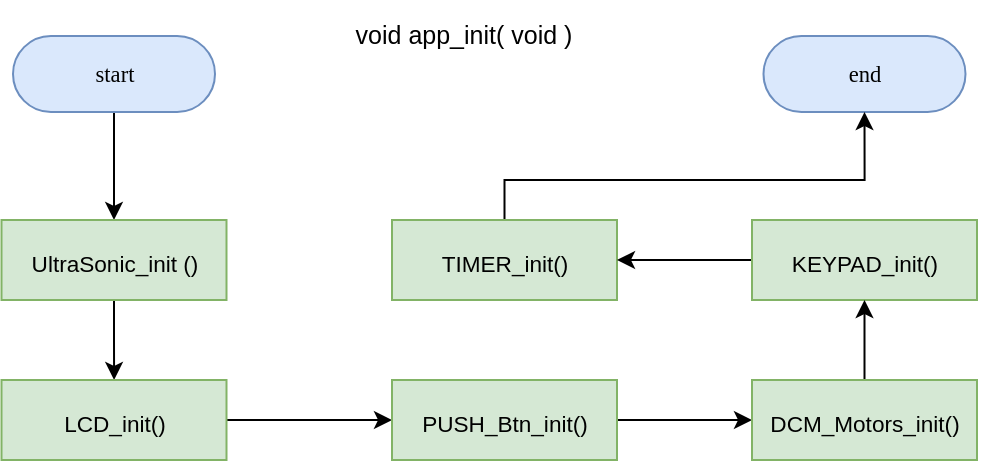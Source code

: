 <mxfile version="21.2.8" type="device">
  <diagram id="C5RBs43oDa-KdzZeNtuy" name="Page-1">
    <mxGraphModel dx="4172" dy="1685" grid="1" gridSize="10" guides="1" tooltips="1" connect="1" arrows="1" fold="1" page="1" pageScale="1" pageWidth="827" pageHeight="1169" math="0" shadow="0">
      <root>
        <mxCell id="WIyWlLk6GJQsqaUBKTNV-0" />
        <mxCell id="WIyWlLk6GJQsqaUBKTNV-1" parent="WIyWlLk6GJQsqaUBKTNV-0" />
        <mxCell id="UC4HS0ma9lEh2T5-tCLA-1" style="edgeStyle=orthogonalEdgeStyle;rounded=0;orthogonalLoop=1;jettySize=auto;html=1;entryX=0.5;entryY=0;entryDx=0;entryDy=0;" edge="1" parent="WIyWlLk6GJQsqaUBKTNV-1" source="t22loXEwvGYVSL7xWseN-0" target="UC4HS0ma9lEh2T5-tCLA-0">
          <mxGeometry relative="1" as="geometry" />
        </mxCell>
        <UserObject label="&lt;div style=&quot;&quot;&gt;&lt;font style=&quot;direction: ltr; letter-spacing: 0px; line-height: 120%; opacity: 1; font-size: 11.29px;&quot;&gt;start&lt;/font&gt;&lt;/div&gt;" Function="EN_DIO_Error_T DIO_init(uint8_t pinNumber, EN_DIO_PORT_T portNumber, EN_DIO_DIRECTION_T direction);" tags="Flowchart" id="t22loXEwvGYVSL7xWseN-0">
          <mxCell style="verticalAlign=middle;align=center;overflow=width;vsdxID=30;fillColor=#dae8fc;shape=stencil(tVLREoIgEPwaHnEQxsl3s/9gEpSJwDko7e+DsEkze2l627vdu5uFRaxyHe8FosR5sCcxqMZ3iO0Rpcp0ApQPCLEasUpaEC3Yi2lS3fOojOhsr3HDmObyMtsVcYqS29Qh5FEfklwrM5OXeUa/yjkcAwfr7TDpiyTfXvjkMR+Vw2A998qaBac5tAKHU1hq3i4oNwjRr9ofvayt/+Rk+yX/4iWA159KpXWKxJx/z0Bopfyw+g4=);strokeColor=#6c8ebf;spacingTop=-1;spacingBottom=-1;spacingLeft=-1;spacingRight=-1;points=[[0.5,1,0],[0.5,0,0],[0,0.5,0],[1,0.5,0]];labelBackgroundColor=none;rounded=1;html=1;whiteSpace=wrap;fontFamily=Calibri;" parent="WIyWlLk6GJQsqaUBKTNV-1" vertex="1">
            <mxGeometry x="-3219.5" y="-1092" width="101" height="38" as="geometry" />
          </mxCell>
        </UserObject>
        <mxCell id="t22loXEwvGYVSL7xWseN-32" value="&lt;font style=&quot;font-size: 12.5px;&quot;&gt;void app_init( void )&lt;/font&gt;" style="text;html=1;strokeColor=none;fillColor=none;align=center;verticalAlign=middle;whiteSpace=wrap;rounded=0;" parent="WIyWlLk6GJQsqaUBKTNV-1" vertex="1">
          <mxGeometry x="-3094" y="-1110" width="200" height="36" as="geometry" />
        </mxCell>
        <UserObject label="&lt;div style=&quot;&quot;&gt;&lt;font style=&quot;direction: ltr; letter-spacing: 0px; line-height: 120%; opacity: 1; font-size: 11.29px;&quot;&gt;end&lt;/font&gt;&lt;/div&gt;" Function="EN_DIO_Error_T DIO_init(uint8_t pinNumber, EN_DIO_PORT_T portNumber, EN_DIO_DIRECTION_T direction);" tags="Flowchart" id="Sz5I-C2nNWflKFqn1XSB-32">
          <mxCell style="verticalAlign=middle;align=center;overflow=width;vsdxID=30;fillColor=#dae8fc;shape=stencil(tVLREoIgEPwaHnEQxsl3s/9gEpSJwDko7e+DsEkze2l627vdu5uFRaxyHe8FosR5sCcxqMZ3iO0Rpcp0ApQPCLEasUpaEC3Yi2lS3fOojOhsr3HDmObyMtsVcYqS29Qh5FEfklwrM5OXeUa/yjkcAwfr7TDpiyTfXvjkMR+Vw2A998qaBac5tAKHU1hq3i4oNwjRr9ofvayt/+Rk+yX/4iWA159KpXWKxJx/z0Bopfyw+g4=);strokeColor=#6c8ebf;spacingTop=-1;spacingBottom=-1;spacingLeft=-1;spacingRight=-1;points=[[0.5,1,0],[0.5,0,0],[0,0.5,0],[1,0.5,0]];labelBackgroundColor=none;rounded=1;html=1;whiteSpace=wrap;fontFamily=Calibri;" parent="WIyWlLk6GJQsqaUBKTNV-1" vertex="1">
            <mxGeometry x="-2844.25" y="-1092" width="101" height="38" as="geometry" />
          </mxCell>
        </UserObject>
        <mxCell id="UC4HS0ma9lEh2T5-tCLA-7" style="edgeStyle=orthogonalEdgeStyle;rounded=0;orthogonalLoop=1;jettySize=auto;html=1;exitX=0.5;exitY=1;exitDx=0;exitDy=0;" edge="1" parent="WIyWlLk6GJQsqaUBKTNV-1" source="UC4HS0ma9lEh2T5-tCLA-0" target="UC4HS0ma9lEh2T5-tCLA-2">
          <mxGeometry relative="1" as="geometry" />
        </mxCell>
        <mxCell id="UC4HS0ma9lEh2T5-tCLA-0" value="&lt;font style=&quot;font-size: 11.29px;&quot;&gt;UltraSonic_init ()&lt;br style=&quot;border-color: var(--border-color); font-size: 11.29px;&quot;&gt;&lt;/font&gt;" style="rounded=0;whiteSpace=wrap;html=1;fontSize=16;fillColor=#d5e8d4;strokeColor=#82b366;" vertex="1" parent="WIyWlLk6GJQsqaUBKTNV-1">
          <mxGeometry x="-3225.25" y="-1000" width="112.5" height="40" as="geometry" />
        </mxCell>
        <mxCell id="UC4HS0ma9lEh2T5-tCLA-8" style="edgeStyle=orthogonalEdgeStyle;rounded=0;orthogonalLoop=1;jettySize=auto;html=1;entryX=0;entryY=0.5;entryDx=0;entryDy=0;" edge="1" parent="WIyWlLk6GJQsqaUBKTNV-1" source="UC4HS0ma9lEh2T5-tCLA-2" target="UC4HS0ma9lEh2T5-tCLA-3">
          <mxGeometry relative="1" as="geometry" />
        </mxCell>
        <mxCell id="UC4HS0ma9lEh2T5-tCLA-2" value="&lt;font style=&quot;font-size: 11.29px;&quot;&gt;LCD_init()&lt;br style=&quot;border-color: var(--border-color); font-size: 11.29px;&quot;&gt;&lt;/font&gt;" style="rounded=0;whiteSpace=wrap;html=1;fontSize=16;fillColor=#d5e8d4;strokeColor=#82b366;" vertex="1" parent="WIyWlLk6GJQsqaUBKTNV-1">
          <mxGeometry x="-3225.25" y="-920" width="112.5" height="40" as="geometry" />
        </mxCell>
        <mxCell id="UC4HS0ma9lEh2T5-tCLA-14" style="edgeStyle=orthogonalEdgeStyle;rounded=0;orthogonalLoop=1;jettySize=auto;html=1;" edge="1" parent="WIyWlLk6GJQsqaUBKTNV-1" source="UC4HS0ma9lEh2T5-tCLA-3" target="UC4HS0ma9lEh2T5-tCLA-6">
          <mxGeometry relative="1" as="geometry" />
        </mxCell>
        <mxCell id="UC4HS0ma9lEh2T5-tCLA-3" value="&lt;font style=&quot;&quot;&gt;&lt;font style=&quot;font-size: 11.29px;&quot;&gt;PUSH_Btn_init()&lt;/font&gt;&lt;br style=&quot;border-color: var(--border-color); font-size: 11.29px;&quot;&gt;&lt;/font&gt;" style="rounded=0;whiteSpace=wrap;html=1;fontSize=16;fillColor=#d5e8d4;strokeColor=#82b366;" vertex="1" parent="WIyWlLk6GJQsqaUBKTNV-1">
          <mxGeometry x="-3030" y="-920" width="112.5" height="40" as="geometry" />
        </mxCell>
        <mxCell id="UC4HS0ma9lEh2T5-tCLA-17" style="edgeStyle=orthogonalEdgeStyle;rounded=0;orthogonalLoop=1;jettySize=auto;html=1;entryX=0.5;entryY=1;entryDx=0;entryDy=0;entryPerimeter=0;" edge="1" parent="WIyWlLk6GJQsqaUBKTNV-1" source="UC4HS0ma9lEh2T5-tCLA-4" target="Sz5I-C2nNWflKFqn1XSB-32">
          <mxGeometry relative="1" as="geometry">
            <Array as="points">
              <mxPoint x="-2974" y="-1020" />
              <mxPoint x="-2794" y="-1020" />
            </Array>
          </mxGeometry>
        </mxCell>
        <mxCell id="UC4HS0ma9lEh2T5-tCLA-4" value="&lt;font style=&quot;&quot;&gt;&lt;font style=&quot;font-size: 11.29px;&quot;&gt;TIMER_init()&lt;/font&gt;&lt;br style=&quot;border-color: var(--border-color); font-size: 11.29px;&quot;&gt;&lt;/font&gt;" style="rounded=0;whiteSpace=wrap;html=1;fontSize=16;fillColor=#d5e8d4;strokeColor=#82b366;" vertex="1" parent="WIyWlLk6GJQsqaUBKTNV-1">
          <mxGeometry x="-3030" y="-1000" width="112.5" height="40" as="geometry" />
        </mxCell>
        <mxCell id="UC4HS0ma9lEh2T5-tCLA-16" style="edgeStyle=orthogonalEdgeStyle;rounded=0;orthogonalLoop=1;jettySize=auto;html=1;exitX=0;exitY=0.5;exitDx=0;exitDy=0;entryX=1;entryY=0.5;entryDx=0;entryDy=0;" edge="1" parent="WIyWlLk6GJQsqaUBKTNV-1" source="UC4HS0ma9lEh2T5-tCLA-5" target="UC4HS0ma9lEh2T5-tCLA-4">
          <mxGeometry relative="1" as="geometry" />
        </mxCell>
        <mxCell id="UC4HS0ma9lEh2T5-tCLA-5" value="&lt;font style=&quot;font-size: 11.29px;&quot;&gt;KEYPAD_init()&lt;br style=&quot;border-color: var(--border-color); font-size: 11.29px;&quot;&gt;&lt;/font&gt;" style="rounded=0;whiteSpace=wrap;html=1;fontSize=16;fillColor=#d5e8d4;strokeColor=#82b366;" vertex="1" parent="WIyWlLk6GJQsqaUBKTNV-1">
          <mxGeometry x="-2850" y="-1000" width="112.5" height="40" as="geometry" />
        </mxCell>
        <mxCell id="UC4HS0ma9lEh2T5-tCLA-15" style="edgeStyle=orthogonalEdgeStyle;rounded=0;orthogonalLoop=1;jettySize=auto;html=1;entryX=0.5;entryY=1;entryDx=0;entryDy=0;" edge="1" parent="WIyWlLk6GJQsqaUBKTNV-1" source="UC4HS0ma9lEh2T5-tCLA-6" target="UC4HS0ma9lEh2T5-tCLA-5">
          <mxGeometry relative="1" as="geometry" />
        </mxCell>
        <mxCell id="UC4HS0ma9lEh2T5-tCLA-6" value="&lt;font style=&quot;font-size: 11.29px;&quot;&gt;DCM_Motors_init()&lt;br style=&quot;border-color: var(--border-color); font-size: 11.29px;&quot;&gt;&lt;/font&gt;" style="rounded=0;whiteSpace=wrap;html=1;fontSize=16;fillColor=#d5e8d4;strokeColor=#82b366;" vertex="1" parent="WIyWlLk6GJQsqaUBKTNV-1">
          <mxGeometry x="-2850" y="-920" width="112.5" height="40" as="geometry" />
        </mxCell>
      </root>
    </mxGraphModel>
  </diagram>
</mxfile>
